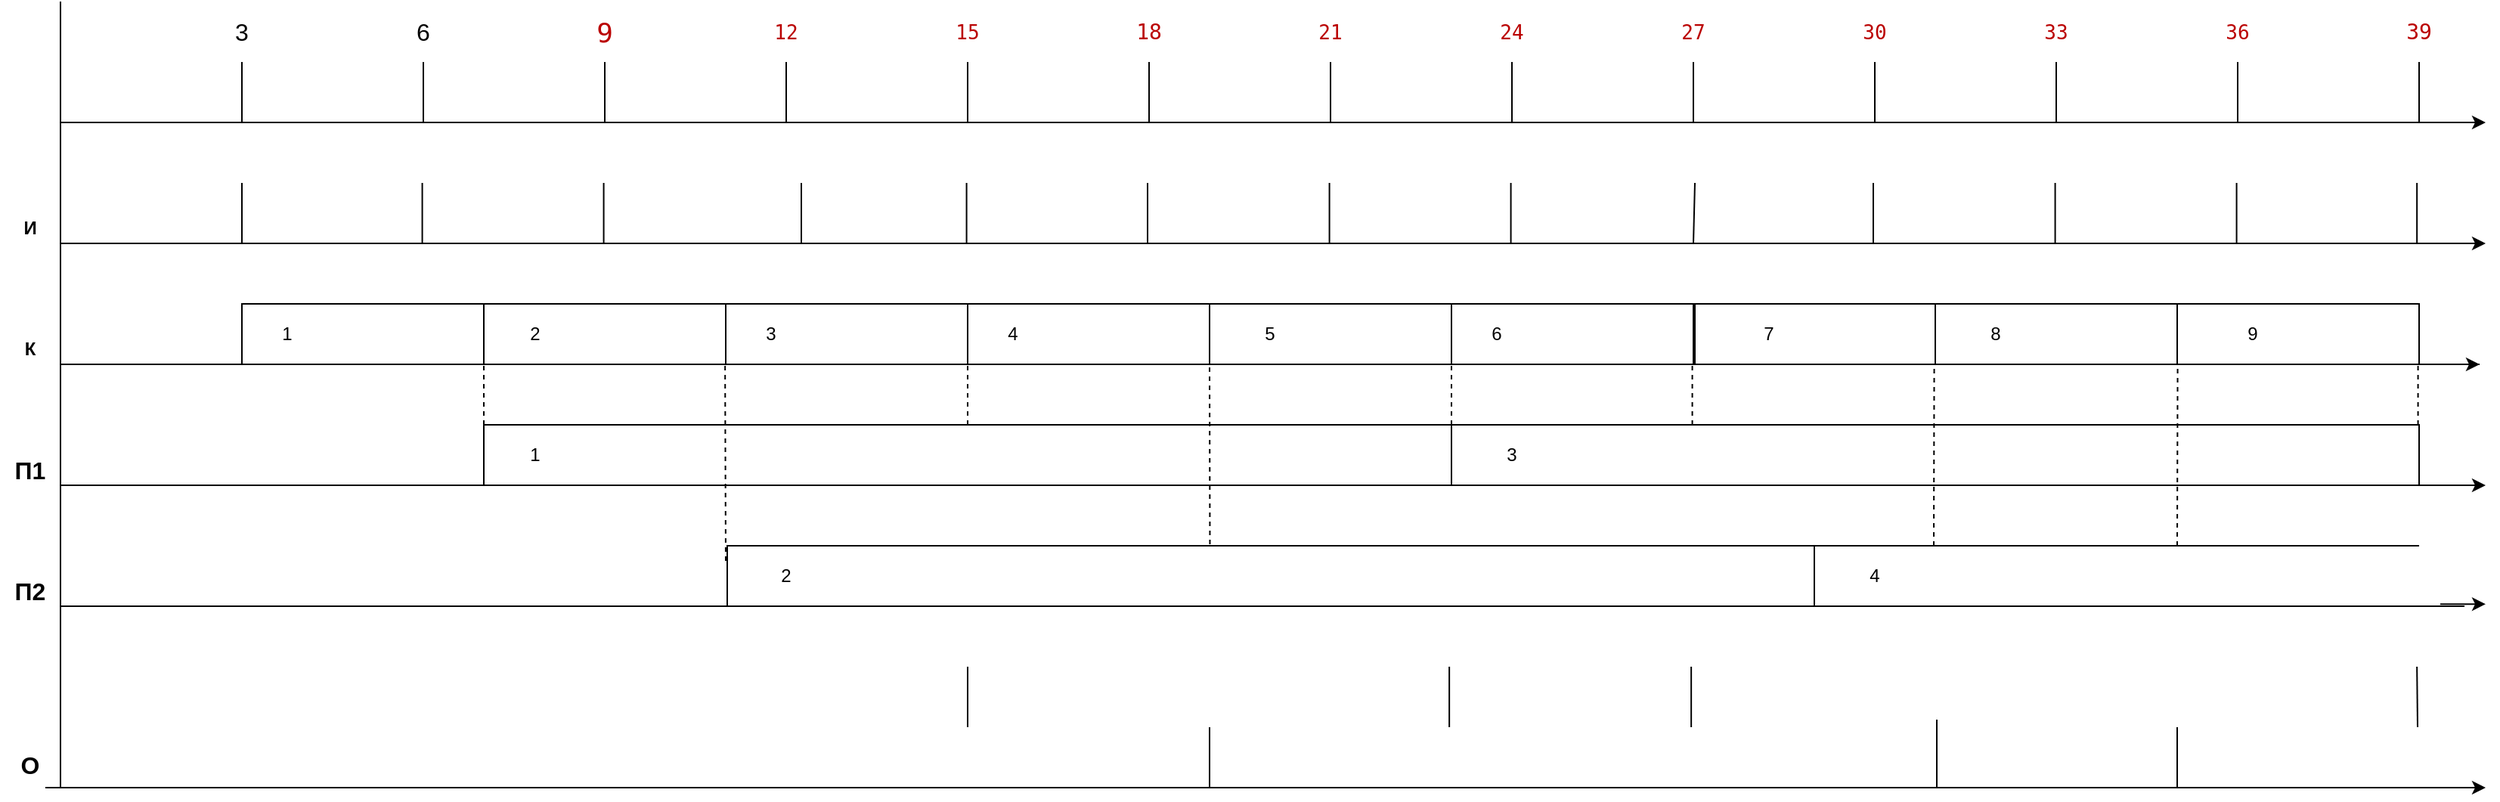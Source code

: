 <mxfile version="14.7.9" type="github"><diagram id="nJX8HH3Fw7ROnLO8BDh7" name="Page-1"><mxGraphModel dx="1847" dy="795" grid="1" gridSize="10" guides="1" tooltips="1" connect="1" arrows="1" fold="1" page="1" pageScale="1" pageWidth="827" pageHeight="1169" math="0" shadow="0"><root><mxCell id="0"/><mxCell id="1" parent="0"/><mxCell id="iMXSZHijQQc5wtzr5dYB-1" value="" style="endArrow=none;html=1;" edge="1" parent="1"><mxGeometry width="50" height="50" relative="1" as="geometry"><mxPoint x="80" y="600" as="sourcePoint"/><mxPoint x="80" y="80" as="targetPoint"/></mxGeometry></mxCell><mxCell id="iMXSZHijQQc5wtzr5dYB-3" value="" style="endArrow=none;html=1;" edge="1" parent="1"><mxGeometry width="50" height="50" relative="1" as="geometry"><mxPoint x="80" y="160" as="sourcePoint"/><mxPoint x="1680" y="160" as="targetPoint"/></mxGeometry></mxCell><mxCell id="iMXSZHijQQc5wtzr5dYB-4" value="" style="endArrow=none;html=1;exitX=1;exitY=1;exitDx=0;exitDy=0;" edge="1" parent="1" source="iMXSZHijQQc5wtzr5dYB-7"><mxGeometry width="50" height="50" relative="1" as="geometry"><mxPoint x="270" y="240" as="sourcePoint"/><mxPoint x="1680" y="240" as="targetPoint"/></mxGeometry></mxCell><mxCell id="iMXSZHijQQc5wtzr5dYB-7" value="&lt;p style=&quot;line-height: 10%&quot;&gt;&lt;b&gt;И&lt;/b&gt;&lt;/p&gt;" style="text;html=1;strokeColor=none;fillColor=none;align=center;verticalAlign=middle;whiteSpace=wrap;rounded=0;" vertex="1" parent="1"><mxGeometry x="40" y="220" width="40" height="20" as="geometry"/></mxCell><mxCell id="iMXSZHijQQc5wtzr5dYB-8" value="" style="endArrow=none;html=1;" edge="1" parent="1"><mxGeometry width="50" height="50" relative="1" as="geometry"><mxPoint x="80" y="320" as="sourcePoint"/><mxPoint x="80" y="320" as="targetPoint"/></mxGeometry></mxCell><mxCell id="iMXSZHijQQc5wtzr5dYB-10" value="&lt;b&gt;К&lt;/b&gt;" style="text;html=1;strokeColor=none;fillColor=none;align=center;verticalAlign=middle;whiteSpace=wrap;rounded=0;" vertex="1" parent="1"><mxGeometry x="40" y="300" width="40" height="20" as="geometry"/></mxCell><mxCell id="iMXSZHijQQc5wtzr5dYB-11" value="" style="endArrow=none;html=1;exitX=1;exitY=1;exitDx=0;exitDy=0;" edge="1" parent="1" source="iMXSZHijQQc5wtzr5dYB-10"><mxGeometry width="50" height="50" relative="1" as="geometry"><mxPoint x="200" y="380" as="sourcePoint"/><mxPoint x="1680" y="320" as="targetPoint"/></mxGeometry></mxCell><mxCell id="iMXSZHijQQc5wtzr5dYB-12" value="" style="endArrow=none;html=1;" edge="1" parent="1"><mxGeometry width="50" height="50" relative="1" as="geometry"><mxPoint x="440" y="160" as="sourcePoint"/><mxPoint x="440" y="120" as="targetPoint"/></mxGeometry></mxCell><mxCell id="iMXSZHijQQc5wtzr5dYB-13" value="" style="endArrow=none;html=1;" edge="1" parent="1"><mxGeometry width="50" height="50" relative="1" as="geometry"><mxPoint x="320" y="160" as="sourcePoint"/><mxPoint x="320" y="120" as="targetPoint"/><Array as="points"/></mxGeometry></mxCell><mxCell id="iMXSZHijQQc5wtzr5dYB-14" value="" style="endArrow=none;html=1;" edge="1" parent="1"><mxGeometry width="50" height="50" relative="1" as="geometry"><mxPoint x="200" y="160" as="sourcePoint"/><mxPoint x="200" y="120" as="targetPoint"/></mxGeometry></mxCell><mxCell id="iMXSZHijQQc5wtzr5dYB-15" value="" style="endArrow=none;html=1;" edge="1" parent="1"><mxGeometry width="50" height="50" relative="1" as="geometry"><mxPoint x="560" y="160" as="sourcePoint"/><mxPoint x="560" y="120" as="targetPoint"/></mxGeometry></mxCell><mxCell id="iMXSZHijQQc5wtzr5dYB-16" value="" style="endArrow=none;html=1;" edge="1" parent="1"><mxGeometry width="50" height="50" relative="1" as="geometry"><mxPoint x="680" y="160" as="sourcePoint"/><mxPoint x="680" y="120" as="targetPoint"/></mxGeometry></mxCell><mxCell id="iMXSZHijQQc5wtzr5dYB-17" value="" style="endArrow=none;html=1;" edge="1" parent="1"><mxGeometry width="50" height="50" relative="1" as="geometry"><mxPoint x="800" y="160" as="sourcePoint"/><mxPoint x="800" y="120" as="targetPoint"/></mxGeometry></mxCell><mxCell id="iMXSZHijQQc5wtzr5dYB-18" value="" style="endArrow=none;html=1;" edge="1" parent="1"><mxGeometry width="50" height="50" relative="1" as="geometry"><mxPoint x="920" y="160" as="sourcePoint"/><mxPoint x="920" y="120" as="targetPoint"/></mxGeometry></mxCell><mxCell id="iMXSZHijQQc5wtzr5dYB-19" value="" style="endArrow=none;html=1;" edge="1" parent="1"><mxGeometry width="50" height="50" relative="1" as="geometry"><mxPoint x="1040" y="160" as="sourcePoint"/><mxPoint x="1040" y="120" as="targetPoint"/></mxGeometry></mxCell><mxCell id="iMXSZHijQQc5wtzr5dYB-20" value="" style="endArrow=none;html=1;" edge="1" parent="1"><mxGeometry width="50" height="50" relative="1" as="geometry"><mxPoint x="1160" y="160" as="sourcePoint"/><mxPoint x="1160" y="120" as="targetPoint"/></mxGeometry></mxCell><mxCell id="iMXSZHijQQc5wtzr5dYB-21" value="" style="endArrow=none;html=1;" edge="1" parent="1"><mxGeometry width="50" height="50" relative="1" as="geometry"><mxPoint x="1280" y="160" as="sourcePoint"/><mxPoint x="1280" y="120" as="targetPoint"/></mxGeometry></mxCell><mxCell id="iMXSZHijQQc5wtzr5dYB-22" value="" style="endArrow=none;html=1;" edge="1" parent="1"><mxGeometry width="50" height="50" relative="1" as="geometry"><mxPoint x="1400" y="160" as="sourcePoint"/><mxPoint x="1400" y="120" as="targetPoint"/></mxGeometry></mxCell><mxCell id="iMXSZHijQQc5wtzr5dYB-23" value="" style="endArrow=none;html=1;startArrow=none;" edge="1" parent="1"><mxGeometry width="50" height="50" relative="1" as="geometry"><mxPoint x="1640" y="160" as="sourcePoint"/><mxPoint x="1640" y="120" as="targetPoint"/></mxGeometry></mxCell><mxCell id="iMXSZHijQQc5wtzr5dYB-24" value="" style="endArrow=none;html=1;" edge="1" parent="1"><mxGeometry width="50" height="50" relative="1" as="geometry"><mxPoint x="1520" y="160" as="sourcePoint"/><mxPoint x="1520" y="120" as="targetPoint"/></mxGeometry></mxCell><mxCell id="iMXSZHijQQc5wtzr5dYB-27" value="&lt;span style=&quot;color: rgba(0 , 0 , 0 , 0) ; font-family: monospace ; font-size: 0px&quot;&gt;%3CmxGraphModel%3E%3Croot%3E%3CmxCell%20id%3D%220%22%2F%3E%3CmxCell%20id%3D%221%22%20parent%3D%220%22%2F%3E%3CmxCell%20id%3D%222%22%20value%3D%22%22%20style%3D%22endArrow%3Dnone%3Bhtml%3D1%3B%22%20edge%3D%221%22%20parent%3D%221%22%3E%3CmxGeometry%20width%3D%2250%22%20height%3D%2250%22%20relative%3D%221%22%20as%3D%22geometry%22%3E%3CmxPoint%20x%3D%221400%22%20y%3D%22160%22%20as%3D%22sourcePoint%22%2F%3E%3CmxPoint%20x%3D%221400%22%20y%3D%22120%22%20as%3D%22targetPoint%22%2F%3E%3C%2FmxGeometry%3E%3C%2FmxCell%3E%3C%2Froot%3E%3C%2FmxGraphModel%3E&lt;/span&gt;&lt;font size=&quot;3&quot;&gt;3&lt;/font&gt;" style="text;html=1;strokeColor=none;fillColor=none;align=center;verticalAlign=middle;whiteSpace=wrap;rounded=0;" vertex="1" parent="1"><mxGeometry x="180" y="90" width="40" height="20" as="geometry"/></mxCell><mxCell id="iMXSZHijQQc5wtzr5dYB-29" value="&lt;font color=&quot;rgba(0, 0, 0, 0)&quot; face=&quot;monospace&quot;&gt;&lt;span style=&quot;font-size: 0px&quot;&gt;6&lt;/span&gt;&lt;span style=&quot;font-size: 18px&quot;&gt;9&lt;/span&gt;&lt;/font&gt;" style="text;html=1;strokeColor=none;fillColor=none;align=center;verticalAlign=middle;whiteSpace=wrap;rounded=0;" vertex="1" parent="1"><mxGeometry x="420" y="90" width="40" height="20" as="geometry"/></mxCell><mxCell id="iMXSZHijQQc5wtzr5dYB-30" value="&lt;font size=&quot;3&quot;&gt;6&lt;/font&gt;" style="text;html=1;strokeColor=none;fillColor=none;align=center;verticalAlign=middle;whiteSpace=wrap;rounded=0;" vertex="1" parent="1"><mxGeometry x="300" y="90" width="40" height="20" as="geometry"/></mxCell><mxCell id="iMXSZHijQQc5wtzr5dYB-34" value="&lt;font color=&quot;#ba0000&quot; face=&quot;monospace&quot;&gt;&lt;span style=&quot;font-size: 0px&quot;&gt;12&lt;/span&gt;&lt;font size=&quot;3&quot;&gt;12&lt;/font&gt;&lt;/font&gt;&lt;span style=&quot;color: rgba(0 , 0 , 0 , 0) ; font-family: monospace ; font-size: 0px&quot;&gt;%3CmxGraphModel%3E%3Croot%3E%3CmxCell%20id%3D%220%22%2F%3E%3CmxCell%20id%3D%221%22%20parent%3D%220%22%2F%3E%3CmxCell%20id%3D%222%22%20value%3D%22%26lt%3Bfont%20color%3D%26quot%3Brgba(0%2C%200%2C%200%2C%200)%26quot%3B%20face%3D%26quot%3Bmonospace%26quot%3B%26gt%3B%26lt%3Bspan%20style%3D%26quot%3Bfont-size%3A%200px%26quot%3B%26gt%3B6%26lt%3B%2Fspan%26gt%3B%26lt%3Bspan%20style%3D%26quot%3Bfont-size%3A%2018px%26quot%3B%26gt%3B9%26lt%3B%2Fspan%26gt%3B%26lt%3B%2Ffont%26gt%3B%22%20style%3D%22text%3Bhtml%3D1%3BstrokeColor%3Dnone%3BfillColor%3Dnone%3Balign%3Dcenter%3BverticalAlign%3Dmiddle%3BwhiteSpace%3Dwrap%3Brounded%3D0%3B%22%20vertex%3D%221%22%20parent%3D%221%22%3E%3CmxGeometry%20x%3D%22420%22%20y%3D%2290%22%20width%3D%2240%22%20height%3D%2220%22%20as%3D%22geometry%22%2F%3E%3C%2FmxCell%3E%3C%2Froot%3E%3C%2FmxGraphModel%3E&lt;/span&gt;" style="text;html=1;strokeColor=none;fillColor=none;align=center;verticalAlign=middle;whiteSpace=wrap;rounded=0;" vertex="1" parent="1"><mxGeometry x="540" y="90" width="40" height="20" as="geometry"/></mxCell><mxCell id="iMXSZHijQQc5wtzr5dYB-35" value="&lt;font color=&quot;#ba0000&quot; face=&quot;monospace&quot;&gt;&lt;span style=&quot;font-size: 0px&quot;&gt;2&lt;/span&gt;&lt;font size=&quot;3&quot;&gt;21&lt;/font&gt;&lt;/font&gt;" style="text;html=1;strokeColor=none;fillColor=none;align=center;verticalAlign=middle;whiteSpace=wrap;rounded=0;" vertex="1" parent="1"><mxGeometry x="900" y="90" width="40" height="20" as="geometry"/></mxCell><mxCell id="iMXSZHijQQc5wtzr5dYB-36" value="&lt;font color=&quot;#ba0000&quot; face=&quot;monospace&quot;&gt;&lt;span style=&quot;font-size: 14px&quot;&gt;18&lt;/span&gt;&lt;/font&gt;" style="text;html=1;strokeColor=none;fillColor=none;align=center;verticalAlign=middle;whiteSpace=wrap;rounded=0;" vertex="1" parent="1"><mxGeometry x="780" y="90" width="40" height="20" as="geometry"/></mxCell><mxCell id="iMXSZHijQQc5wtzr5dYB-37" value="&lt;font color=&quot;#ba0000&quot; face=&quot;monospace&quot;&gt;&lt;span style=&quot;font-size: 0px&quot;&gt;15&lt;/span&gt;&lt;font size=&quot;3&quot;&gt;15&lt;/font&gt;&lt;/font&gt;" style="text;html=1;strokeColor=none;fillColor=none;align=center;verticalAlign=middle;whiteSpace=wrap;rounded=0;" vertex="1" parent="1"><mxGeometry x="660" y="90" width="40" height="20" as="geometry"/></mxCell><mxCell id="iMXSZHijQQc5wtzr5dYB-39" value="&lt;font color=&quot;#ba0000&quot; face=&quot;monospace&quot;&gt;&lt;span style=&quot;font-size: 0px&quot;&gt;3&lt;/span&gt;&lt;font size=&quot;3&quot;&gt;33&lt;/font&gt;&lt;/font&gt;" style="text;html=1;strokeColor=none;fillColor=none;align=center;verticalAlign=middle;whiteSpace=wrap;rounded=0;" vertex="1" parent="1"><mxGeometry x="1380" y="90" width="40" height="20" as="geometry"/></mxCell><mxCell id="iMXSZHijQQc5wtzr5dYB-40" value="&lt;font color=&quot;#ba0000&quot; face=&quot;monospace&quot;&gt;&lt;span style=&quot;font-size: 0px&quot;&gt;3&lt;/span&gt;&lt;font size=&quot;3&quot;&gt;30&lt;/font&gt;&lt;/font&gt;" style="text;html=1;strokeColor=none;fillColor=none;align=center;verticalAlign=middle;whiteSpace=wrap;rounded=0;" vertex="1" parent="1"><mxGeometry x="1260" y="90" width="40" height="20" as="geometry"/></mxCell><mxCell id="iMXSZHijQQc5wtzr5dYB-41" value="&lt;font color=&quot;#ba0000&quot; face=&quot;monospace&quot;&gt;&lt;span style=&quot;font-size: 0px&quot;&gt;2&lt;/span&gt;&lt;font size=&quot;3&quot;&gt;27&lt;/font&gt;&lt;/font&gt;" style="text;html=1;strokeColor=none;fillColor=none;align=center;verticalAlign=middle;whiteSpace=wrap;rounded=0;" vertex="1" parent="1"><mxGeometry x="1140" y="90" width="40" height="20" as="geometry"/></mxCell><mxCell id="iMXSZHijQQc5wtzr5dYB-42" value="&lt;font color=&quot;#ba0000&quot; face=&quot;monospace&quot;&gt;&lt;span style=&quot;font-size: 0px&quot;&gt;2&lt;/span&gt;&lt;font size=&quot;3&quot;&gt;24&lt;/font&gt;&lt;/font&gt;" style="text;html=1;strokeColor=none;fillColor=none;align=center;verticalAlign=middle;whiteSpace=wrap;rounded=0;" vertex="1" parent="1"><mxGeometry x="1020" y="90" width="40" height="20" as="geometry"/></mxCell><mxCell id="iMXSZHijQQc5wtzr5dYB-43" value="&lt;font color=&quot;#ba0000&quot; face=&quot;monospace&quot;&gt;&lt;span style=&quot;font-size: 14px&quot;&gt;39&lt;/span&gt;&lt;/font&gt;" style="text;html=1;strokeColor=none;fillColor=none;align=center;verticalAlign=middle;whiteSpace=wrap;rounded=0;" vertex="1" parent="1"><mxGeometry x="1620" y="90" width="40" height="20" as="geometry"/></mxCell><mxCell id="iMXSZHijQQc5wtzr5dYB-44" value="&lt;font color=&quot;#ba0000&quot; face=&quot;monospace&quot;&gt;&lt;span style=&quot;font-size: 0px&quot;&gt;3&lt;/span&gt;&lt;font size=&quot;3&quot;&gt;36&lt;/font&gt;&lt;/font&gt;" style="text;html=1;strokeColor=none;fillColor=none;align=center;verticalAlign=middle;whiteSpace=wrap;rounded=0;" vertex="1" parent="1"><mxGeometry x="1500" y="90" width="40" height="20" as="geometry"/></mxCell><mxCell id="iMXSZHijQQc5wtzr5dYB-46" value="" style="endArrow=none;html=1;" edge="1" parent="1"><mxGeometry width="50" height="50" relative="1" as="geometry"><mxPoint x="200" y="240" as="sourcePoint"/><mxPoint x="200" y="200" as="targetPoint"/></mxGeometry></mxCell><mxCell id="iMXSZHijQQc5wtzr5dYB-47" value="" style="endArrow=none;html=1;" edge="1" parent="1"><mxGeometry width="50" height="50" relative="1" as="geometry"><mxPoint x="679.29" y="240" as="sourcePoint"/><mxPoint x="679.29" y="200" as="targetPoint"/></mxGeometry></mxCell><mxCell id="iMXSZHijQQc5wtzr5dYB-49" value="" style="endArrow=none;html=1;" edge="1" parent="1"><mxGeometry width="50" height="50" relative="1" as="geometry"><mxPoint x="570" y="240" as="sourcePoint"/><mxPoint x="570" y="200" as="targetPoint"/></mxGeometry></mxCell><mxCell id="iMXSZHijQQc5wtzr5dYB-50" value="" style="endArrow=none;html=1;" edge="1" parent="1"><mxGeometry width="50" height="50" relative="1" as="geometry"><mxPoint x="439.29" y="240" as="sourcePoint"/><mxPoint x="439.29" y="200" as="targetPoint"/></mxGeometry></mxCell><mxCell id="iMXSZHijQQc5wtzr5dYB-51" value="" style="endArrow=none;html=1;" edge="1" parent="1"><mxGeometry width="50" height="50" relative="1" as="geometry"><mxPoint x="319.29" y="240" as="sourcePoint"/><mxPoint x="319.29" y="200" as="targetPoint"/></mxGeometry></mxCell><mxCell id="iMXSZHijQQc5wtzr5dYB-52" value="" style="rounded=0;whiteSpace=wrap;html=1;" vertex="1" parent="1"><mxGeometry x="200" y="280" width="160" height="40" as="geometry"/></mxCell><mxCell id="iMXSZHijQQc5wtzr5dYB-53" value="" style="rounded=0;whiteSpace=wrap;html=1;" vertex="1" parent="1"><mxGeometry x="360" y="280" width="160" height="40" as="geometry"/></mxCell><mxCell id="iMXSZHijQQc5wtzr5dYB-54" value="1" style="text;html=1;strokeColor=none;fillColor=none;align=center;verticalAlign=middle;whiteSpace=wrap;rounded=0;" vertex="1" parent="1"><mxGeometry x="210" y="290" width="40" height="20" as="geometry"/></mxCell><mxCell id="iMXSZHijQQc5wtzr5dYB-55" value="" style="rounded=0;whiteSpace=wrap;html=1;" vertex="1" parent="1"><mxGeometry x="1000" y="280" width="160" height="40" as="geometry"/></mxCell><mxCell id="iMXSZHijQQc5wtzr5dYB-56" value="" style="rounded=0;whiteSpace=wrap;html=1;" vertex="1" parent="1"><mxGeometry x="840" y="280" width="160" height="40" as="geometry"/></mxCell><mxCell id="iMXSZHijQQc5wtzr5dYB-57" value="" style="rounded=0;whiteSpace=wrap;html=1;" vertex="1" parent="1"><mxGeometry x="680" y="280" width="160" height="40" as="geometry"/></mxCell><mxCell id="iMXSZHijQQc5wtzr5dYB-58" value="" style="rounded=0;whiteSpace=wrap;html=1;" vertex="1" parent="1"><mxGeometry x="520" y="280" width="160" height="40" as="geometry"/></mxCell><mxCell id="iMXSZHijQQc5wtzr5dYB-59" value="" style="rounded=0;whiteSpace=wrap;html=1;" vertex="1" parent="1"><mxGeometry x="1161" y="280" width="160" height="40" as="geometry"/></mxCell><mxCell id="iMXSZHijQQc5wtzr5dYB-60" value="" style="rounded=0;whiteSpace=wrap;html=1;" vertex="1" parent="1"><mxGeometry x="1320" y="280" width="160" height="40" as="geometry"/></mxCell><mxCell id="iMXSZHijQQc5wtzr5dYB-61" value="" style="rounded=0;whiteSpace=wrap;html=1;" vertex="1" parent="1"><mxGeometry x="1480" y="280" width="160" height="40" as="geometry"/></mxCell><mxCell id="iMXSZHijQQc5wtzr5dYB-63" value="" style="endArrow=none;html=1;" edge="1" parent="1"><mxGeometry width="50" height="50" relative="1" as="geometry"><mxPoint x="80" y="400" as="sourcePoint"/><mxPoint x="1660" y="400" as="targetPoint"/></mxGeometry></mxCell><mxCell id="iMXSZHijQQc5wtzr5dYB-66" value="&lt;font size=&quot;3&quot;&gt;&lt;b&gt;П1&lt;/b&gt;&lt;/font&gt;" style="text;html=1;strokeColor=none;fillColor=none;align=center;verticalAlign=middle;whiteSpace=wrap;rounded=0;" vertex="1" parent="1"><mxGeometry x="40" y="380" width="40" height="20" as="geometry"/></mxCell><mxCell id="iMXSZHijQQc5wtzr5dYB-68" value="&lt;font size=&quot;3&quot;&gt;&lt;b&gt;П2&lt;/b&gt;&lt;/font&gt;" style="text;html=1;strokeColor=none;fillColor=none;align=center;verticalAlign=middle;whiteSpace=wrap;rounded=0;" vertex="1" parent="1"><mxGeometry x="40" y="460" width="40" height="20" as="geometry"/></mxCell><mxCell id="iMXSZHijQQc5wtzr5dYB-69" value="" style="endArrow=none;html=1;exitX=1;exitY=1;exitDx=0;exitDy=0;" edge="1" parent="1" source="iMXSZHijQQc5wtzr5dYB-68"><mxGeometry width="50" height="50" relative="1" as="geometry"><mxPoint x="90" y="480" as="sourcePoint"/><mxPoint x="1670" y="480" as="targetPoint"/></mxGeometry></mxCell><mxCell id="iMXSZHijQQc5wtzr5dYB-70" value="2" style="text;html=1;strokeColor=none;fillColor=none;align=center;verticalAlign=middle;whiteSpace=wrap;rounded=0;" vertex="1" parent="1"><mxGeometry x="374" y="290" width="40" height="20" as="geometry"/></mxCell><mxCell id="iMXSZHijQQc5wtzr5dYB-71" value="3" style="text;html=1;strokeColor=none;fillColor=none;align=center;verticalAlign=middle;whiteSpace=wrap;rounded=0;" vertex="1" parent="1"><mxGeometry x="530" y="290" width="40" height="20" as="geometry"/></mxCell><mxCell id="iMXSZHijQQc5wtzr5dYB-72" value="4" style="text;html=1;strokeColor=none;fillColor=none;align=center;verticalAlign=middle;whiteSpace=wrap;rounded=0;" vertex="1" parent="1"><mxGeometry x="690" y="290" width="40" height="20" as="geometry"/></mxCell><mxCell id="iMXSZHijQQc5wtzr5dYB-73" value="5" style="text;html=1;strokeColor=none;fillColor=none;align=center;verticalAlign=middle;whiteSpace=wrap;rounded=0;" vertex="1" parent="1"><mxGeometry x="860" y="290" width="40" height="20" as="geometry"/></mxCell><mxCell id="iMXSZHijQQc5wtzr5dYB-74" value="6" style="text;html=1;strokeColor=none;fillColor=none;align=center;verticalAlign=middle;whiteSpace=wrap;rounded=0;" vertex="1" parent="1"><mxGeometry x="1010" y="290" width="40" height="20" as="geometry"/></mxCell><mxCell id="iMXSZHijQQc5wtzr5dYB-75" value="7" style="text;html=1;strokeColor=none;fillColor=none;align=center;verticalAlign=middle;whiteSpace=wrap;rounded=0;" vertex="1" parent="1"><mxGeometry x="1190" y="290" width="40" height="20" as="geometry"/></mxCell><mxCell id="iMXSZHijQQc5wtzr5dYB-76" value="8" style="text;html=1;strokeColor=none;fillColor=none;align=center;verticalAlign=middle;whiteSpace=wrap;rounded=0;" vertex="1" parent="1"><mxGeometry x="1340" y="290" width="40" height="20" as="geometry"/></mxCell><mxCell id="iMXSZHijQQc5wtzr5dYB-77" value="9" style="text;html=1;strokeColor=none;fillColor=none;align=center;verticalAlign=middle;whiteSpace=wrap;rounded=0;" vertex="1" parent="1"><mxGeometry x="1510" y="290" width="40" height="20" as="geometry"/></mxCell><mxCell id="iMXSZHijQQc5wtzr5dYB-78" value="" style="rounded=0;whiteSpace=wrap;html=1;" vertex="1" parent="1"><mxGeometry x="360" y="360" width="640" height="40" as="geometry"/></mxCell><mxCell id="iMXSZHijQQc5wtzr5dYB-79" value="1" style="text;html=1;strokeColor=none;fillColor=none;align=center;verticalAlign=middle;whiteSpace=wrap;rounded=0;" vertex="1" parent="1"><mxGeometry x="374" y="370" width="40" height="20" as="geometry"/></mxCell><mxCell id="iMXSZHijQQc5wtzr5dYB-80" value="" style="rounded=0;whiteSpace=wrap;html=1;" vertex="1" parent="1"><mxGeometry x="1000" y="360" width="640" height="40" as="geometry"/></mxCell><mxCell id="iMXSZHijQQc5wtzr5dYB-81" value="3" style="text;html=1;strokeColor=none;fillColor=none;align=center;verticalAlign=middle;whiteSpace=wrap;rounded=0;" vertex="1" parent="1"><mxGeometry x="1020" y="370" width="40" height="20" as="geometry"/></mxCell><mxCell id="iMXSZHijQQc5wtzr5dYB-82" value="" style="rounded=0;whiteSpace=wrap;html=1;" vertex="1" parent="1"><mxGeometry x="521" y="440" width="719" height="40" as="geometry"/></mxCell><mxCell id="iMXSZHijQQc5wtzr5dYB-84" value="" style="endArrow=none;html=1;exitX=1;exitY=0;exitDx=0;exitDy=0;" edge="1" parent="1" source="iMXSZHijQQc5wtzr5dYB-82"><mxGeometry width="50" height="50" relative="1" as="geometry"><mxPoint x="1580" y="360" as="sourcePoint"/><mxPoint x="1640" y="440" as="targetPoint"/></mxGeometry></mxCell><mxCell id="iMXSZHijQQc5wtzr5dYB-85" value="2" style="text;html=1;strokeColor=none;fillColor=none;align=center;verticalAlign=middle;whiteSpace=wrap;rounded=0;" vertex="1" parent="1"><mxGeometry x="540" y="450" width="40" height="20" as="geometry"/></mxCell><mxCell id="iMXSZHijQQc5wtzr5dYB-86" value="4" style="text;html=1;strokeColor=none;fillColor=none;align=center;verticalAlign=middle;whiteSpace=wrap;rounded=0;" vertex="1" parent="1"><mxGeometry x="1260" y="450" width="40" height="20" as="geometry"/></mxCell><mxCell id="iMXSZHijQQc5wtzr5dYB-87" value="" style="endArrow=none;html=1;" edge="1" parent="1"><mxGeometry width="50" height="50" relative="1" as="geometry"><mxPoint x="1399.29" y="240" as="sourcePoint"/><mxPoint x="1399.29" y="200" as="targetPoint"/></mxGeometry></mxCell><mxCell id="iMXSZHijQQc5wtzr5dYB-88" value="" style="endArrow=none;html=1;" edge="1" parent="1"><mxGeometry width="50" height="50" relative="1" as="geometry"><mxPoint x="1279" y="240" as="sourcePoint"/><mxPoint x="1279" y="200" as="targetPoint"/></mxGeometry></mxCell><mxCell id="iMXSZHijQQc5wtzr5dYB-89" value="" style="endArrow=none;html=1;" edge="1" parent="1"><mxGeometry width="50" height="50" relative="1" as="geometry"><mxPoint x="1160" y="240" as="sourcePoint"/><mxPoint x="1161" y="200" as="targetPoint"/></mxGeometry></mxCell><mxCell id="iMXSZHijQQc5wtzr5dYB-90" value="" style="endArrow=none;html=1;" edge="1" parent="1"><mxGeometry width="50" height="50" relative="1" as="geometry"><mxPoint x="1039.29" y="240" as="sourcePoint"/><mxPoint x="1039.29" y="200" as="targetPoint"/></mxGeometry></mxCell><mxCell id="iMXSZHijQQc5wtzr5dYB-91" value="" style="endArrow=none;html=1;" edge="1" parent="1"><mxGeometry width="50" height="50" relative="1" as="geometry"><mxPoint x="919.29" y="240" as="sourcePoint"/><mxPoint x="919.29" y="200" as="targetPoint"/></mxGeometry></mxCell><mxCell id="iMXSZHijQQc5wtzr5dYB-92" value="" style="endArrow=none;html=1;" edge="1" parent="1"><mxGeometry width="50" height="50" relative="1" as="geometry"><mxPoint x="799" y="240" as="sourcePoint"/><mxPoint x="799" y="200" as="targetPoint"/></mxGeometry></mxCell><mxCell id="iMXSZHijQQc5wtzr5dYB-93" value="" style="endArrow=none;html=1;" edge="1" parent="1"><mxGeometry width="50" height="50" relative="1" as="geometry"><mxPoint x="1638.57" y="240" as="sourcePoint"/><mxPoint x="1638.57" y="200" as="targetPoint"/></mxGeometry></mxCell><mxCell id="iMXSZHijQQc5wtzr5dYB-94" value="" style="endArrow=none;html=1;" edge="1" parent="1"><mxGeometry width="50" height="50" relative="1" as="geometry"><mxPoint x="1519.29" y="240" as="sourcePoint"/><mxPoint x="1519.29" y="200" as="targetPoint"/></mxGeometry></mxCell><mxCell id="iMXSZHijQQc5wtzr5dYB-95" value="" style="endArrow=none;dashed=1;html=1;exitX=0;exitY=0;exitDx=0;exitDy=0;entryX=0;entryY=1;entryDx=0;entryDy=0;" edge="1" parent="1" source="iMXSZHijQQc5wtzr5dYB-78" target="iMXSZHijQQc5wtzr5dYB-53"><mxGeometry width="50" height="50" relative="1" as="geometry"><mxPoint x="650" y="360" as="sourcePoint"/><mxPoint x="700" y="310" as="targetPoint"/></mxGeometry></mxCell><mxCell id="iMXSZHijQQc5wtzr5dYB-96" value="" style="endArrow=none;dashed=1;html=1;exitX=0;exitY=0;exitDx=0;exitDy=0;entryX=0;entryY=1;entryDx=0;entryDy=0;" edge="1" parent="1"><mxGeometry width="50" height="50" relative="1" as="geometry"><mxPoint x="1000" y="360" as="sourcePoint"/><mxPoint x="1000" y="320" as="targetPoint"/></mxGeometry></mxCell><mxCell id="iMXSZHijQQc5wtzr5dYB-97" value="" style="endArrow=none;dashed=1;html=1;exitX=0.444;exitY=-0.025;exitDx=0;exitDy=0;entryX=0;entryY=1;entryDx=0;entryDy=0;exitPerimeter=0;" edge="1" parent="1" source="iMXSZHijQQc5wtzr5dYB-82"><mxGeometry width="50" height="50" relative="1" as="geometry"><mxPoint x="840" y="360" as="sourcePoint"/><mxPoint x="840" y="320" as="targetPoint"/></mxGeometry></mxCell><mxCell id="iMXSZHijQQc5wtzr5dYB-98" value="" style="endArrow=none;dashed=1;html=1;exitX=0;exitY=0;exitDx=0;exitDy=0;entryX=0;entryY=1;entryDx=0;entryDy=0;" edge="1" parent="1"><mxGeometry width="50" height="50" relative="1" as="geometry"><mxPoint x="680" y="360" as="sourcePoint"/><mxPoint x="680" y="320" as="targetPoint"/></mxGeometry></mxCell><mxCell id="iMXSZHijQQc5wtzr5dYB-99" value="" style="endArrow=none;dashed=1;html=1;entryX=0;entryY=1;entryDx=0;entryDy=0;" edge="1" parent="1"><mxGeometry width="50" height="50" relative="1" as="geometry"><mxPoint x="520" y="450" as="sourcePoint"/><mxPoint x="519.57" y="320" as="targetPoint"/></mxGeometry></mxCell><mxCell id="iMXSZHijQQc5wtzr5dYB-100" value="" style="endArrow=none;html=1;" edge="1" parent="1"><mxGeometry width="50" height="50" relative="1" as="geometry"><mxPoint x="70" y="600" as="sourcePoint"/><mxPoint x="1680" y="600" as="targetPoint"/></mxGeometry></mxCell><mxCell id="iMXSZHijQQc5wtzr5dYB-101" value="&lt;font size=&quot;3&quot;&gt;&lt;b&gt;О&lt;/b&gt;&lt;/font&gt;" style="text;html=1;strokeColor=none;fillColor=none;align=center;verticalAlign=middle;whiteSpace=wrap;rounded=0;" vertex="1" parent="1"><mxGeometry x="40" y="575" width="40" height="20" as="geometry"/></mxCell><mxCell id="iMXSZHijQQc5wtzr5dYB-102" value="" style="endArrow=none;html=1;" edge="1" parent="1"><mxGeometry width="50" height="50" relative="1" as="geometry"><mxPoint x="680" y="560" as="sourcePoint"/><mxPoint x="680" y="520" as="targetPoint"/></mxGeometry></mxCell><mxCell id="iMXSZHijQQc5wtzr5dYB-103" value="" style="endArrow=none;html=1;" edge="1" parent="1"><mxGeometry width="50" height="50" relative="1" as="geometry"><mxPoint x="840" y="600" as="sourcePoint"/><mxPoint x="840" y="560" as="targetPoint"/></mxGeometry></mxCell><mxCell id="iMXSZHijQQc5wtzr5dYB-104" value="" style="endArrow=none;html=1;" edge="1" parent="1"><mxGeometry width="50" height="50" relative="1" as="geometry"><mxPoint x="998.57" y="560" as="sourcePoint"/><mxPoint x="998.57" y="520" as="targetPoint"/></mxGeometry></mxCell><mxCell id="iMXSZHijQQc5wtzr5dYB-105" value="" style="endArrow=none;dashed=1;html=1;exitX=0;exitY=0;exitDx=0;exitDy=0;entryX=0;entryY=1;entryDx=0;entryDy=0;" edge="1" parent="1"><mxGeometry width="50" height="50" relative="1" as="geometry"><mxPoint x="1159.29" y="360" as="sourcePoint"/><mxPoint x="1159.29" y="320" as="targetPoint"/></mxGeometry></mxCell><mxCell id="iMXSZHijQQc5wtzr5dYB-106" value="" style="endArrow=none;html=1;" edge="1" parent="1"><mxGeometry width="50" height="50" relative="1" as="geometry"><mxPoint x="1158.57" y="560" as="sourcePoint"/><mxPoint x="1158.57" y="520" as="targetPoint"/></mxGeometry></mxCell><mxCell id="iMXSZHijQQc5wtzr5dYB-107" value="" style="endArrow=none;dashed=1;html=1;entryX=0;entryY=1;entryDx=0;entryDy=0;" edge="1" parent="1"><mxGeometry width="50" height="50" relative="1" as="geometry"><mxPoint x="1319" y="440" as="sourcePoint"/><mxPoint x="1319.29" y="320" as="targetPoint"/></mxGeometry></mxCell><mxCell id="iMXSZHijQQc5wtzr5dYB-108" value="" style="endArrow=none;html=1;" edge="1" parent="1"><mxGeometry width="50" height="50" relative="1" as="geometry"><mxPoint x="1321" y="600" as="sourcePoint"/><mxPoint x="1321.0" y="555" as="targetPoint"/></mxGeometry></mxCell><mxCell id="iMXSZHijQQc5wtzr5dYB-109" value="" style="endArrow=none;dashed=1;html=1;entryX=0;entryY=1;entryDx=0;entryDy=0;" edge="1" parent="1"><mxGeometry width="50" height="50" relative="1" as="geometry"><mxPoint x="1480" y="440" as="sourcePoint"/><mxPoint x="1480.29" y="320" as="targetPoint"/></mxGeometry></mxCell><mxCell id="iMXSZHijQQc5wtzr5dYB-110" value="" style="endArrow=none;html=1;" edge="1" parent="1"><mxGeometry width="50" height="50" relative="1" as="geometry"><mxPoint x="1480" y="600" as="sourcePoint"/><mxPoint x="1480" y="560" as="targetPoint"/></mxGeometry></mxCell><mxCell id="iMXSZHijQQc5wtzr5dYB-111" value="" style="endArrow=none;html=1;" edge="1" parent="1"><mxGeometry width="50" height="50" relative="1" as="geometry"><mxPoint x="1639" y="560" as="sourcePoint"/><mxPoint x="1638.57" y="520" as="targetPoint"/></mxGeometry></mxCell><mxCell id="iMXSZHijQQc5wtzr5dYB-112" value="" style="endArrow=none;dashed=1;html=1;exitX=0;exitY=0;exitDx=0;exitDy=0;entryX=0;entryY=1;entryDx=0;entryDy=0;" edge="1" parent="1"><mxGeometry width="50" height="50" relative="1" as="geometry"><mxPoint x="1639.29" y="360" as="sourcePoint"/><mxPoint x="1639.29" y="320" as="targetPoint"/></mxGeometry></mxCell><mxCell id="iMXSZHijQQc5wtzr5dYB-113" value="" style="endArrow=classic;html=1;" edge="1" parent="1"><mxGeometry width="50" height="50" relative="1" as="geometry"><mxPoint x="1650" y="320" as="sourcePoint"/><mxPoint x="1680" y="320" as="targetPoint"/></mxGeometry></mxCell><mxCell id="iMXSZHijQQc5wtzr5dYB-114" value="" style="endArrow=classic;html=1;" edge="1" parent="1"><mxGeometry width="50" height="50" relative="1" as="geometry"><mxPoint x="1654" y="240" as="sourcePoint"/><mxPoint x="1684" y="240" as="targetPoint"/></mxGeometry></mxCell><mxCell id="iMXSZHijQQc5wtzr5dYB-115" value="" style="endArrow=classic;html=1;" edge="1" parent="1"><mxGeometry width="50" height="50" relative="1" as="geometry"><mxPoint x="1654" y="400" as="sourcePoint"/><mxPoint x="1684" y="400" as="targetPoint"/></mxGeometry></mxCell><mxCell id="iMXSZHijQQc5wtzr5dYB-116" value="" style="endArrow=classic;html=1;" edge="1" parent="1"><mxGeometry width="50" height="50" relative="1" as="geometry"><mxPoint x="1654" y="478.57" as="sourcePoint"/><mxPoint x="1684" y="478.57" as="targetPoint"/></mxGeometry></mxCell><mxCell id="iMXSZHijQQc5wtzr5dYB-117" value="" style="endArrow=classic;html=1;" edge="1" parent="1"><mxGeometry width="50" height="50" relative="1" as="geometry"><mxPoint x="1654" y="600" as="sourcePoint"/><mxPoint x="1684" y="600" as="targetPoint"/></mxGeometry></mxCell><mxCell id="iMXSZHijQQc5wtzr5dYB-118" value="" style="endArrow=classic;html=1;" edge="1" parent="1"><mxGeometry width="50" height="50" relative="1" as="geometry"><mxPoint x="1654" y="160" as="sourcePoint"/><mxPoint x="1684" y="160" as="targetPoint"/></mxGeometry></mxCell></root></mxGraphModel></diagram></mxfile>